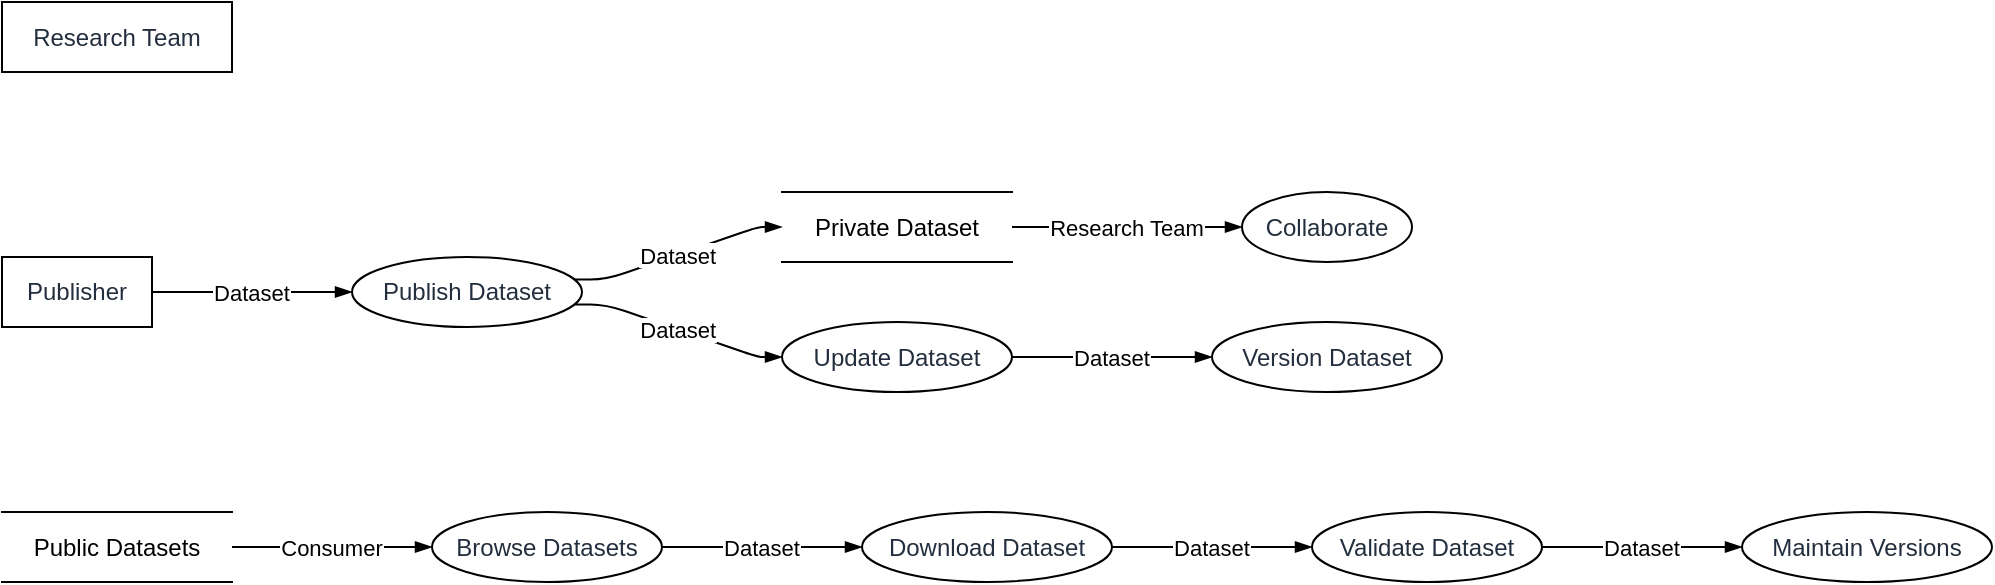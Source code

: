 <mxfile version="23.0.2" type="device">
  <diagram name="Page-1" id="0JQxGP5OZmMJUcr1clCt">
    <mxGraphModel dx="794" dy="511" grid="1" gridSize="10" guides="1" tooltips="1" connect="1" arrows="1" fold="1" page="1" pageScale="1" pageWidth="827" pageHeight="1169" math="0" shadow="0">
      <root>
        <mxCell id="0" />
        <mxCell id="1" parent="0" />
        <UserObject label="Publisher" type="externalEntity" source="" flow="" placeholders="1" id="GgSGtnp74AwzcZVbENG4-1">
          <mxCell style="shape=rectangle;whiteSpace=wrap;html=1;fillColor=#ffffff;strokeColor=#000000;align=center;verticalAlign=middle;fontColor=#232F3E;" vertex="1" parent="1">
            <mxGeometry y="127.5" width="75" height="35" as="geometry" />
          </mxCell>
        </UserObject>
        <UserObject label="Publish Dataset" type="process" source="1" flow="Dataset" placeholders="1" id="GgSGtnp74AwzcZVbENG4-2">
          <mxCell style="shape=ellipse;perimeter=ellipsePerimeter;whiteSpace=wrap;html=1;fillColor=#ffffff;strokeColor=#000000;align=center;verticalAlign=middle;fontColor=#232F3E;" vertex="1" parent="1">
            <mxGeometry x="175" y="127.5" width="115" height="35" as="geometry" />
          </mxCell>
        </UserObject>
        <UserObject label="Private Dataset" type="dataStore" source="2" flow="Dataset" placeholders="1" id="GgSGtnp74AwzcZVbENG4-3">
          <mxCell style="html=1;dashed=0;whiteSpace=wrap;shape=partialRectangle;right=0;left=0;" vertex="1" parent="1">
            <mxGeometry x="390" y="95" width="115" height="35" as="geometry" />
          </mxCell>
        </UserObject>
        <UserObject label="Research Team" type="externalEntity" source="" flow="" placeholders="1" id="GgSGtnp74AwzcZVbENG4-4">
          <mxCell style="shape=rectangle;whiteSpace=wrap;html=1;fillColor=#ffffff;strokeColor=#000000;align=center;verticalAlign=middle;fontColor=#232F3E;" vertex="1" parent="1">
            <mxGeometry width="115" height="35" as="geometry" />
          </mxCell>
        </UserObject>
        <UserObject label="Collaborate" type="process" source="3" flow="Research Team" placeholders="1" id="GgSGtnp74AwzcZVbENG4-5">
          <mxCell style="shape=ellipse;perimeter=ellipsePerimeter;whiteSpace=wrap;html=1;fillColor=#ffffff;strokeColor=#000000;align=center;verticalAlign=middle;fontColor=#232F3E;" vertex="1" parent="1">
            <mxGeometry x="620" y="95" width="85" height="35" as="geometry" />
          </mxCell>
        </UserObject>
        <UserObject label="Public Datasets" type="dataStore" source="" flow="" placeholders="1" id="GgSGtnp74AwzcZVbENG4-6">
          <mxCell style="html=1;dashed=0;whiteSpace=wrap;shape=partialRectangle;right=0;left=0;" vertex="1" parent="1">
            <mxGeometry y="255" width="115" height="35" as="geometry" />
          </mxCell>
        </UserObject>
        <UserObject label="Browse Datasets" type="process" source="6" flow="Consumer" placeholders="1" id="GgSGtnp74AwzcZVbENG4-7">
          <mxCell style="shape=ellipse;perimeter=ellipsePerimeter;whiteSpace=wrap;html=1;fillColor=#ffffff;strokeColor=#000000;align=center;verticalAlign=middle;fontColor=#232F3E;" vertex="1" parent="1">
            <mxGeometry x="215" y="255" width="115" height="35" as="geometry" />
          </mxCell>
        </UserObject>
        <UserObject label="Download Dataset" type="process" source="7" flow="Dataset" placeholders="1" id="GgSGtnp74AwzcZVbENG4-8">
          <mxCell style="shape=ellipse;perimeter=ellipsePerimeter;whiteSpace=wrap;html=1;fillColor=#ffffff;strokeColor=#000000;align=center;verticalAlign=middle;fontColor=#232F3E;" vertex="1" parent="1">
            <mxGeometry x="430" y="255" width="125" height="35" as="geometry" />
          </mxCell>
        </UserObject>
        <UserObject label="Update Dataset" type="process" source="2" flow="Dataset" placeholders="1" id="GgSGtnp74AwzcZVbENG4-9">
          <mxCell style="shape=ellipse;perimeter=ellipsePerimeter;whiteSpace=wrap;html=1;fillColor=#ffffff;strokeColor=#000000;align=center;verticalAlign=middle;fontColor=#232F3E;" vertex="1" parent="1">
            <mxGeometry x="390" y="160" width="115" height="35" as="geometry" />
          </mxCell>
        </UserObject>
        <UserObject label="Validate Dataset" type="process" source="8" flow="Dataset" placeholders="1" id="GgSGtnp74AwzcZVbENG4-10">
          <mxCell style="shape=ellipse;perimeter=ellipsePerimeter;whiteSpace=wrap;html=1;fillColor=#ffffff;strokeColor=#000000;align=center;verticalAlign=middle;fontColor=#232F3E;" vertex="1" parent="1">
            <mxGeometry x="655" y="255" width="115" height="35" as="geometry" />
          </mxCell>
        </UserObject>
        <UserObject label="Version Dataset" type="process" source="9" flow="Dataset" placeholders="1" id="GgSGtnp74AwzcZVbENG4-11">
          <mxCell style="shape=ellipse;perimeter=ellipsePerimeter;whiteSpace=wrap;html=1;fillColor=#ffffff;strokeColor=#000000;align=center;verticalAlign=middle;fontColor=#232F3E;" vertex="1" parent="1">
            <mxGeometry x="605" y="160" width="115" height="35" as="geometry" />
          </mxCell>
        </UserObject>
        <UserObject label="Maintain Versions" type="process" source="10" flow="Dataset" placeholders="1" id="GgSGtnp74AwzcZVbENG4-12">
          <mxCell style="shape=ellipse;perimeter=ellipsePerimeter;whiteSpace=wrap;html=1;fillColor=#ffffff;strokeColor=#000000;align=center;verticalAlign=middle;fontColor=#232F3E;" vertex="1" parent="1">
            <mxGeometry x="870" y="255" width="125" height="35" as="geometry" />
          </mxCell>
        </UserObject>
        <mxCell id="GgSGtnp74AwzcZVbENG4-13" value="Dataset" style="endArrow=blockThin;endFill=1;fontSize=11;orthogonal=1;noEdgeStyle=1;" edge="1" parent="1" source="GgSGtnp74AwzcZVbENG4-1" target="GgSGtnp74AwzcZVbENG4-2">
          <mxGeometry relative="1" as="geometry">
            <Array as="points">
              <mxPoint x="87" y="145" />
              <mxPoint x="163" y="145" />
            </Array>
          </mxGeometry>
        </mxCell>
        <mxCell id="GgSGtnp74AwzcZVbENG4-14" value="Dataset" style="endArrow=blockThin;endFill=1;fontSize=11;orthogonal=1;noEdgeStyle=1;" edge="1" parent="1" source="GgSGtnp74AwzcZVbENG4-2" target="GgSGtnp74AwzcZVbENG4-3">
          <mxGeometry relative="1" as="geometry">
            <Array as="points">
              <mxPoint x="302" y="138.75" />
              <mxPoint x="378" y="112.5" />
            </Array>
          </mxGeometry>
        </mxCell>
        <mxCell id="GgSGtnp74AwzcZVbENG4-15" value="Research Team" style="endArrow=blockThin;endFill=1;fontSize=11;orthogonal=1;noEdgeStyle=1;" edge="1" parent="1" source="GgSGtnp74AwzcZVbENG4-3" target="GgSGtnp74AwzcZVbENG4-5">
          <mxGeometry relative="1" as="geometry">
            <Array as="points">
              <mxPoint x="517" y="112.5" />
              <mxPoint x="593" y="112.5" />
            </Array>
          </mxGeometry>
        </mxCell>
        <mxCell id="GgSGtnp74AwzcZVbENG4-16" value="Consumer" style="endArrow=blockThin;endFill=1;fontSize=11;orthogonal=1;noEdgeStyle=1;" edge="1" parent="1" source="GgSGtnp74AwzcZVbENG4-6" target="GgSGtnp74AwzcZVbENG4-7">
          <mxGeometry relative="1" as="geometry">
            <Array as="points">
              <mxPoint x="127" y="272.5" />
              <mxPoint x="203" y="272.5" />
            </Array>
          </mxGeometry>
        </mxCell>
        <mxCell id="GgSGtnp74AwzcZVbENG4-17" value="Dataset" style="endArrow=blockThin;endFill=1;fontSize=11;orthogonal=1;noEdgeStyle=1;" edge="1" parent="1" source="GgSGtnp74AwzcZVbENG4-7" target="GgSGtnp74AwzcZVbENG4-8">
          <mxGeometry relative="1" as="geometry">
            <Array as="points">
              <mxPoint x="342" y="272.5" />
              <mxPoint x="418" y="272.5" />
            </Array>
          </mxGeometry>
        </mxCell>
        <mxCell id="GgSGtnp74AwzcZVbENG4-18" value="Dataset" style="endArrow=blockThin;endFill=1;fontSize=11;orthogonal=1;noEdgeStyle=1;" edge="1" parent="1" source="GgSGtnp74AwzcZVbENG4-2" target="GgSGtnp74AwzcZVbENG4-9">
          <mxGeometry relative="1" as="geometry">
            <Array as="points">
              <mxPoint x="302" y="151.25" />
              <mxPoint x="378" y="177.5" />
            </Array>
          </mxGeometry>
        </mxCell>
        <mxCell id="GgSGtnp74AwzcZVbENG4-19" value="Dataset" style="endArrow=blockThin;endFill=1;fontSize=11;orthogonal=1;noEdgeStyle=1;" edge="1" parent="1" source="GgSGtnp74AwzcZVbENG4-8" target="GgSGtnp74AwzcZVbENG4-10">
          <mxGeometry relative="1" as="geometry">
            <Array as="points">
              <mxPoint x="567" y="272.5" />
              <mxPoint x="643" y="272.5" />
            </Array>
          </mxGeometry>
        </mxCell>
        <mxCell id="GgSGtnp74AwzcZVbENG4-20" value="Dataset" style="endArrow=blockThin;endFill=1;fontSize=11;orthogonal=1;noEdgeStyle=1;" edge="1" parent="1" source="GgSGtnp74AwzcZVbENG4-9" target="GgSGtnp74AwzcZVbENG4-11">
          <mxGeometry relative="1" as="geometry">
            <Array as="points">
              <mxPoint x="517" y="177.5" />
              <mxPoint x="593" y="177.5" />
            </Array>
          </mxGeometry>
        </mxCell>
        <mxCell id="GgSGtnp74AwzcZVbENG4-21" value="Dataset" style="endArrow=blockThin;endFill=1;fontSize=11;orthogonal=1;noEdgeStyle=1;" edge="1" parent="1" source="GgSGtnp74AwzcZVbENG4-10" target="GgSGtnp74AwzcZVbENG4-12">
          <mxGeometry relative="1" as="geometry">
            <Array as="points">
              <mxPoint x="782" y="272.5" />
              <mxPoint x="858" y="272.5" />
            </Array>
          </mxGeometry>
        </mxCell>
      </root>
    </mxGraphModel>
  </diagram>
</mxfile>
